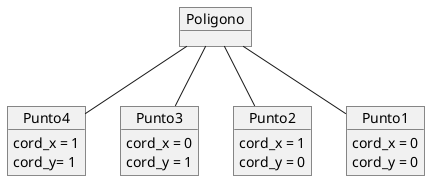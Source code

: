 @startuml diagrams
Object Poligono
object  Punto4{
    cord_x = 1
    cord_y= 1
}
object  Punto3{
    cord_x = 0
    cord_y = 1
}
object  Punto2{
    cord_x = 1
    cord_y = 0
}

object  Punto1{
    cord_x = 0
    cord_y = 0
}

Poligono -- Punto1
Poligono -- Punto2
Poligono -- Punto3
Poligono -- Punto4


@enduml